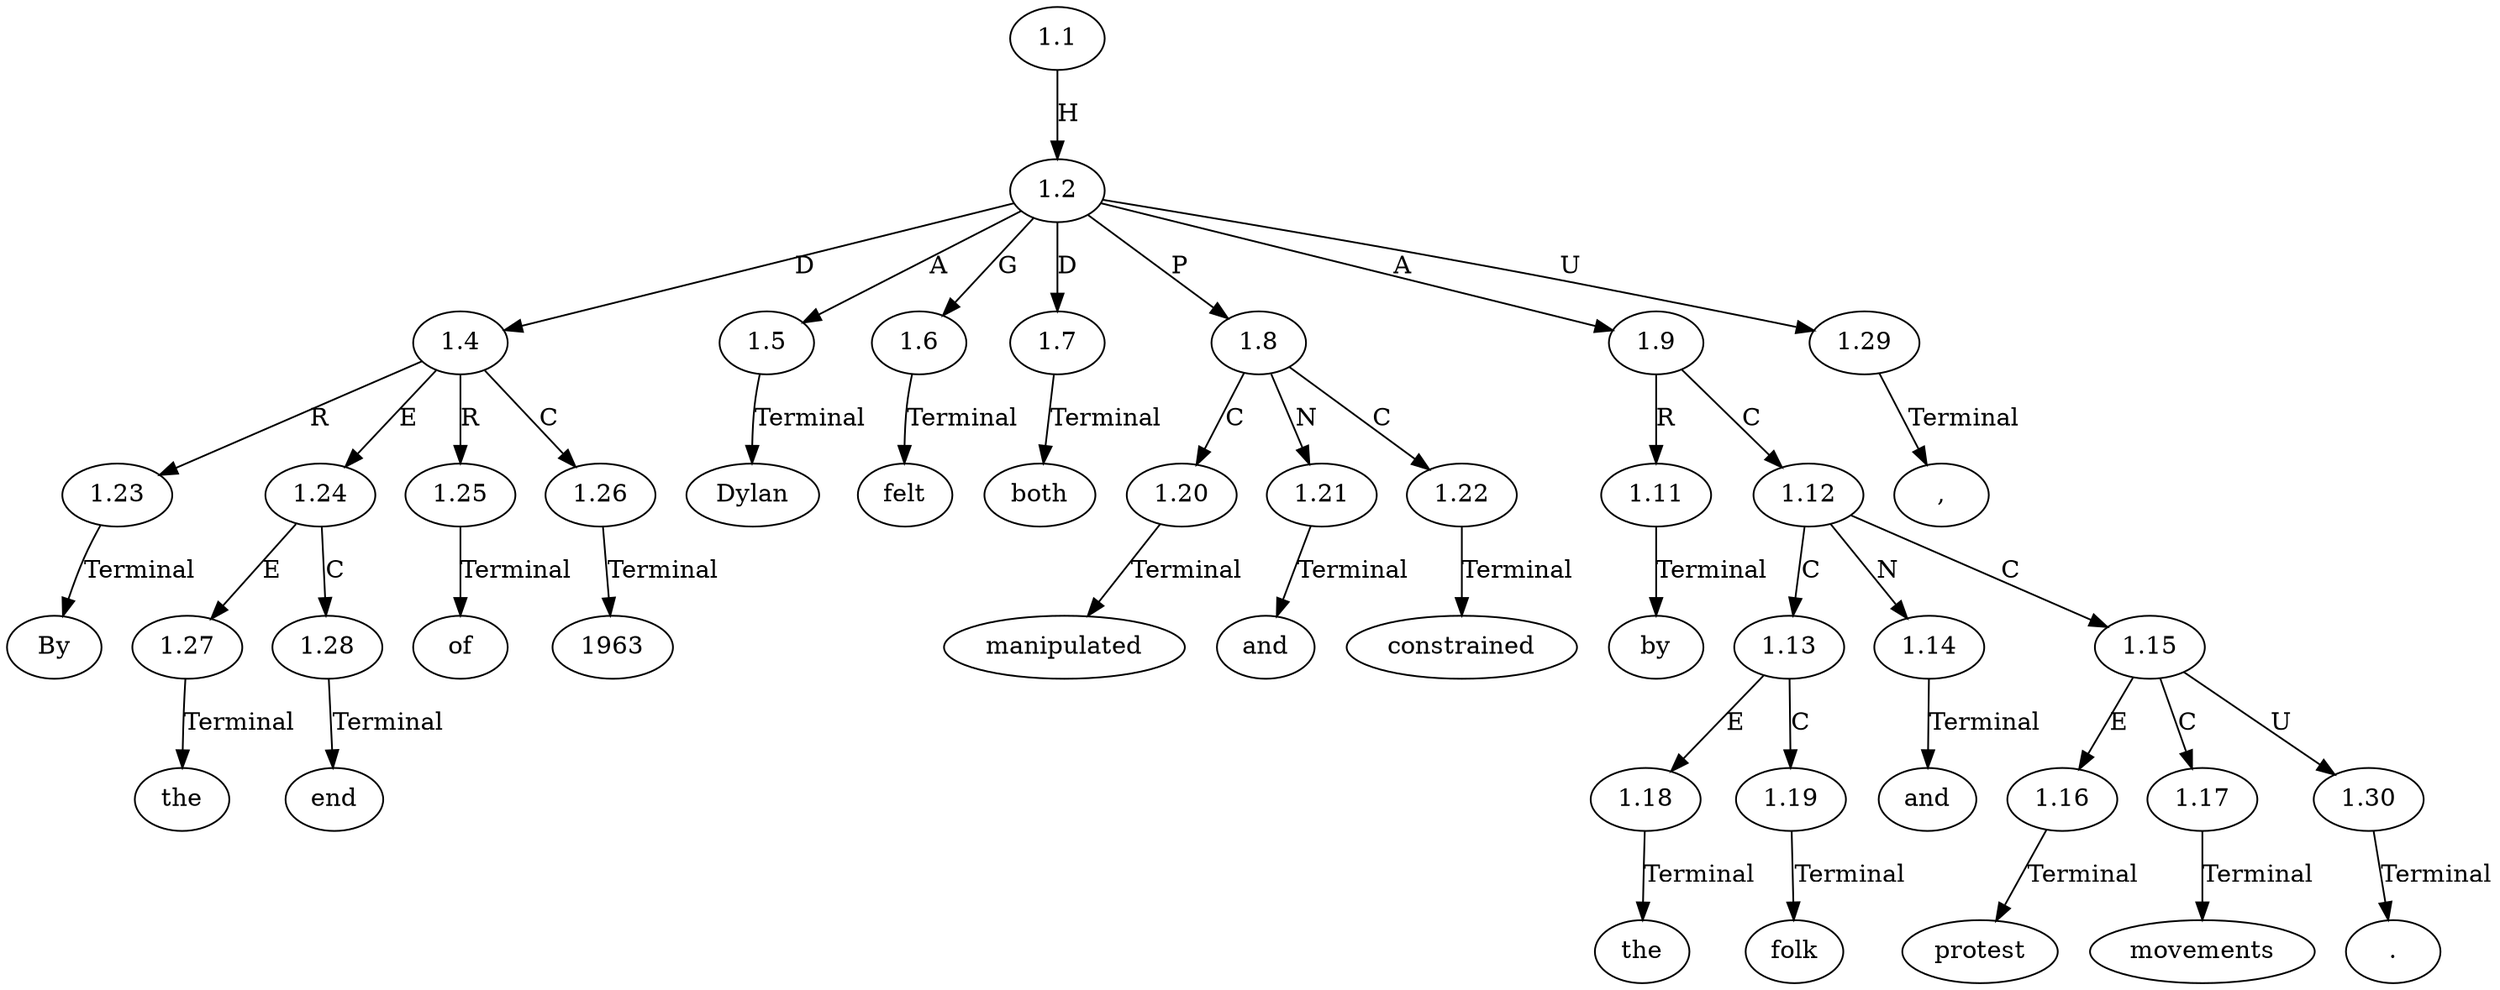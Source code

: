 // Graph
digraph {
	0.1 [label=By ordering=out]
	0.10 [label=manipulated ordering=out]
	0.11 [label=and ordering=out]
	0.12 [label=constrained ordering=out]
	0.13 [label=by ordering=out]
	0.14 [label=the ordering=out]
	0.15 [label=folk ordering=out]
	0.16 [label=and ordering=out]
	0.17 [label=protest ordering=out]
	0.18 [label=movements ordering=out]
	0.19 [label="." ordering=out]
	0.2 [label=the ordering=out]
	0.3 [label=end ordering=out]
	0.4 [label=of ordering=out]
	0.5 [label=1963 ordering=out]
	0.6 [label="," ordering=out]
	0.7 [label=Dylan ordering=out]
	0.8 [label=felt ordering=out]
	0.9 [label=both ordering=out]
	1.1 [label=1.1 ordering=out]
	1.2 [label=1.2 ordering=out]
	1.4 [label=1.4 ordering=out]
	1.5 [label=1.5 ordering=out]
	1.6 [label=1.6 ordering=out]
	1.7 [label=1.7 ordering=out]
	1.8 [label=1.8 ordering=out]
	1.9 [label=1.9 ordering=out]
	1.11 [label=1.11 ordering=out]
	1.12 [label=1.12 ordering=out]
	1.13 [label=1.13 ordering=out]
	1.14 [label=1.14 ordering=out]
	1.15 [label=1.15 ordering=out]
	1.16 [label=1.16 ordering=out]
	1.17 [label=1.17 ordering=out]
	1.18 [label=1.18 ordering=out]
	1.19 [label=1.19 ordering=out]
	1.20 [label=1.20 ordering=out]
	1.21 [label=1.21 ordering=out]
	1.22 [label=1.22 ordering=out]
	1.23 [label=1.23 ordering=out]
	1.24 [label=1.24 ordering=out]
	1.25 [label=1.25 ordering=out]
	1.26 [label=1.26 ordering=out]
	1.27 [label=1.27 ordering=out]
	1.28 [label=1.28 ordering=out]
	1.29 [label=1.29 ordering=out]
	1.30 [label=1.30 ordering=out]
	1.1 -> 1.2 [label=H ordering=out]
	1.2 -> 1.4 [label=D ordering=out]
	1.2 -> 1.5 [label=A ordering=out]
	1.2 -> 1.6 [label=G ordering=out]
	1.2 -> 1.7 [label=D ordering=out]
	1.2 -> 1.8 [label=P ordering=out]
	1.2 -> 1.9 [label=A ordering=out]
	1.2 -> 1.29 [label=U ordering=out]
	1.4 -> 1.23 [label=R ordering=out]
	1.4 -> 1.24 [label=E ordering=out]
	1.4 -> 1.25 [label=R ordering=out]
	1.4 -> 1.26 [label=C ordering=out]
	1.5 -> 0.7 [label=Terminal ordering=out]
	1.6 -> 0.8 [label=Terminal ordering=out]
	1.7 -> 0.9 [label=Terminal ordering=out]
	1.8 -> 1.20 [label=C ordering=out]
	1.8 -> 1.21 [label=N ordering=out]
	1.8 -> 1.22 [label=C ordering=out]
	1.9 -> 1.11 [label=R ordering=out]
	1.9 -> 1.12 [label=C ordering=out]
	1.11 -> 0.13 [label=Terminal ordering=out]
	1.12 -> 1.13 [label=C ordering=out]
	1.12 -> 1.14 [label=N ordering=out]
	1.12 -> 1.15 [label=C ordering=out]
	1.13 -> 1.18 [label=E ordering=out]
	1.13 -> 1.19 [label=C ordering=out]
	1.14 -> 0.16 [label=Terminal ordering=out]
	1.15 -> 1.16 [label=E ordering=out]
	1.15 -> 1.17 [label=C ordering=out]
	1.15 -> 1.30 [label=U ordering=out]
	1.16 -> 0.17 [label=Terminal ordering=out]
	1.17 -> 0.18 [label=Terminal ordering=out]
	1.18 -> 0.14 [label=Terminal ordering=out]
	1.19 -> 0.15 [label=Terminal ordering=out]
	1.20 -> 0.10 [label=Terminal ordering=out]
	1.21 -> 0.11 [label=Terminal ordering=out]
	1.22 -> 0.12 [label=Terminal ordering=out]
	1.23 -> 0.1 [label=Terminal ordering=out]
	1.24 -> 1.27 [label=E ordering=out]
	1.24 -> 1.28 [label=C ordering=out]
	1.25 -> 0.4 [label=Terminal ordering=out]
	1.26 -> 0.5 [label=Terminal ordering=out]
	1.27 -> 0.2 [label=Terminal ordering=out]
	1.28 -> 0.3 [label=Terminal ordering=out]
	1.29 -> 0.6 [label=Terminal ordering=out]
	1.30 -> 0.19 [label=Terminal ordering=out]
}
